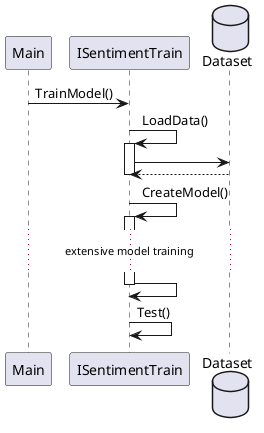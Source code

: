 @startuml StockProphet Model Training App Sequence Diagram

skinparam ResponseMessageBelowArrow true

' participants '
participant Main
participant ISentimentTrain
database Dataset

/'
Main -> ISentimentTrain : LoadData()
ISentimentTrain -> CSV_Dataset
ISentimentTrain <-- CSV_Dataset
Main <-- ISentimentTrain

Main -> ISentimentTrain : CreateModel()
Main <-- ISentimentTrain

Main -> ISentimentTrain : Fit()
... extensive model training ...
Main <-- ISentimentTrain

Main -> ISentimentTrain : Test()
Main <-- ISentimentTrain : test result

Main -> ISentimentTrain : SaveModel()
Main <-- ISentimentTrain
'/

Main -> ISentimentTrain : TrainModel()

ISentimentTrain -> ISentimentTrain : LoadData()
activate ISentimentTrain
ISentimentTrain -> Dataset
ISentimentTrain <-- Dataset
deactivate ISentimentTrain

ISentimentTrain -> ISentimentTrain : CreateModel()
activate ISentimentTrain
... extensive model training ...
ISentimentTrain -> ISentimentTrain
deactivate ISentimentTrain

ISentimentTrain -> ISentimentTrain : Test()

@enduml